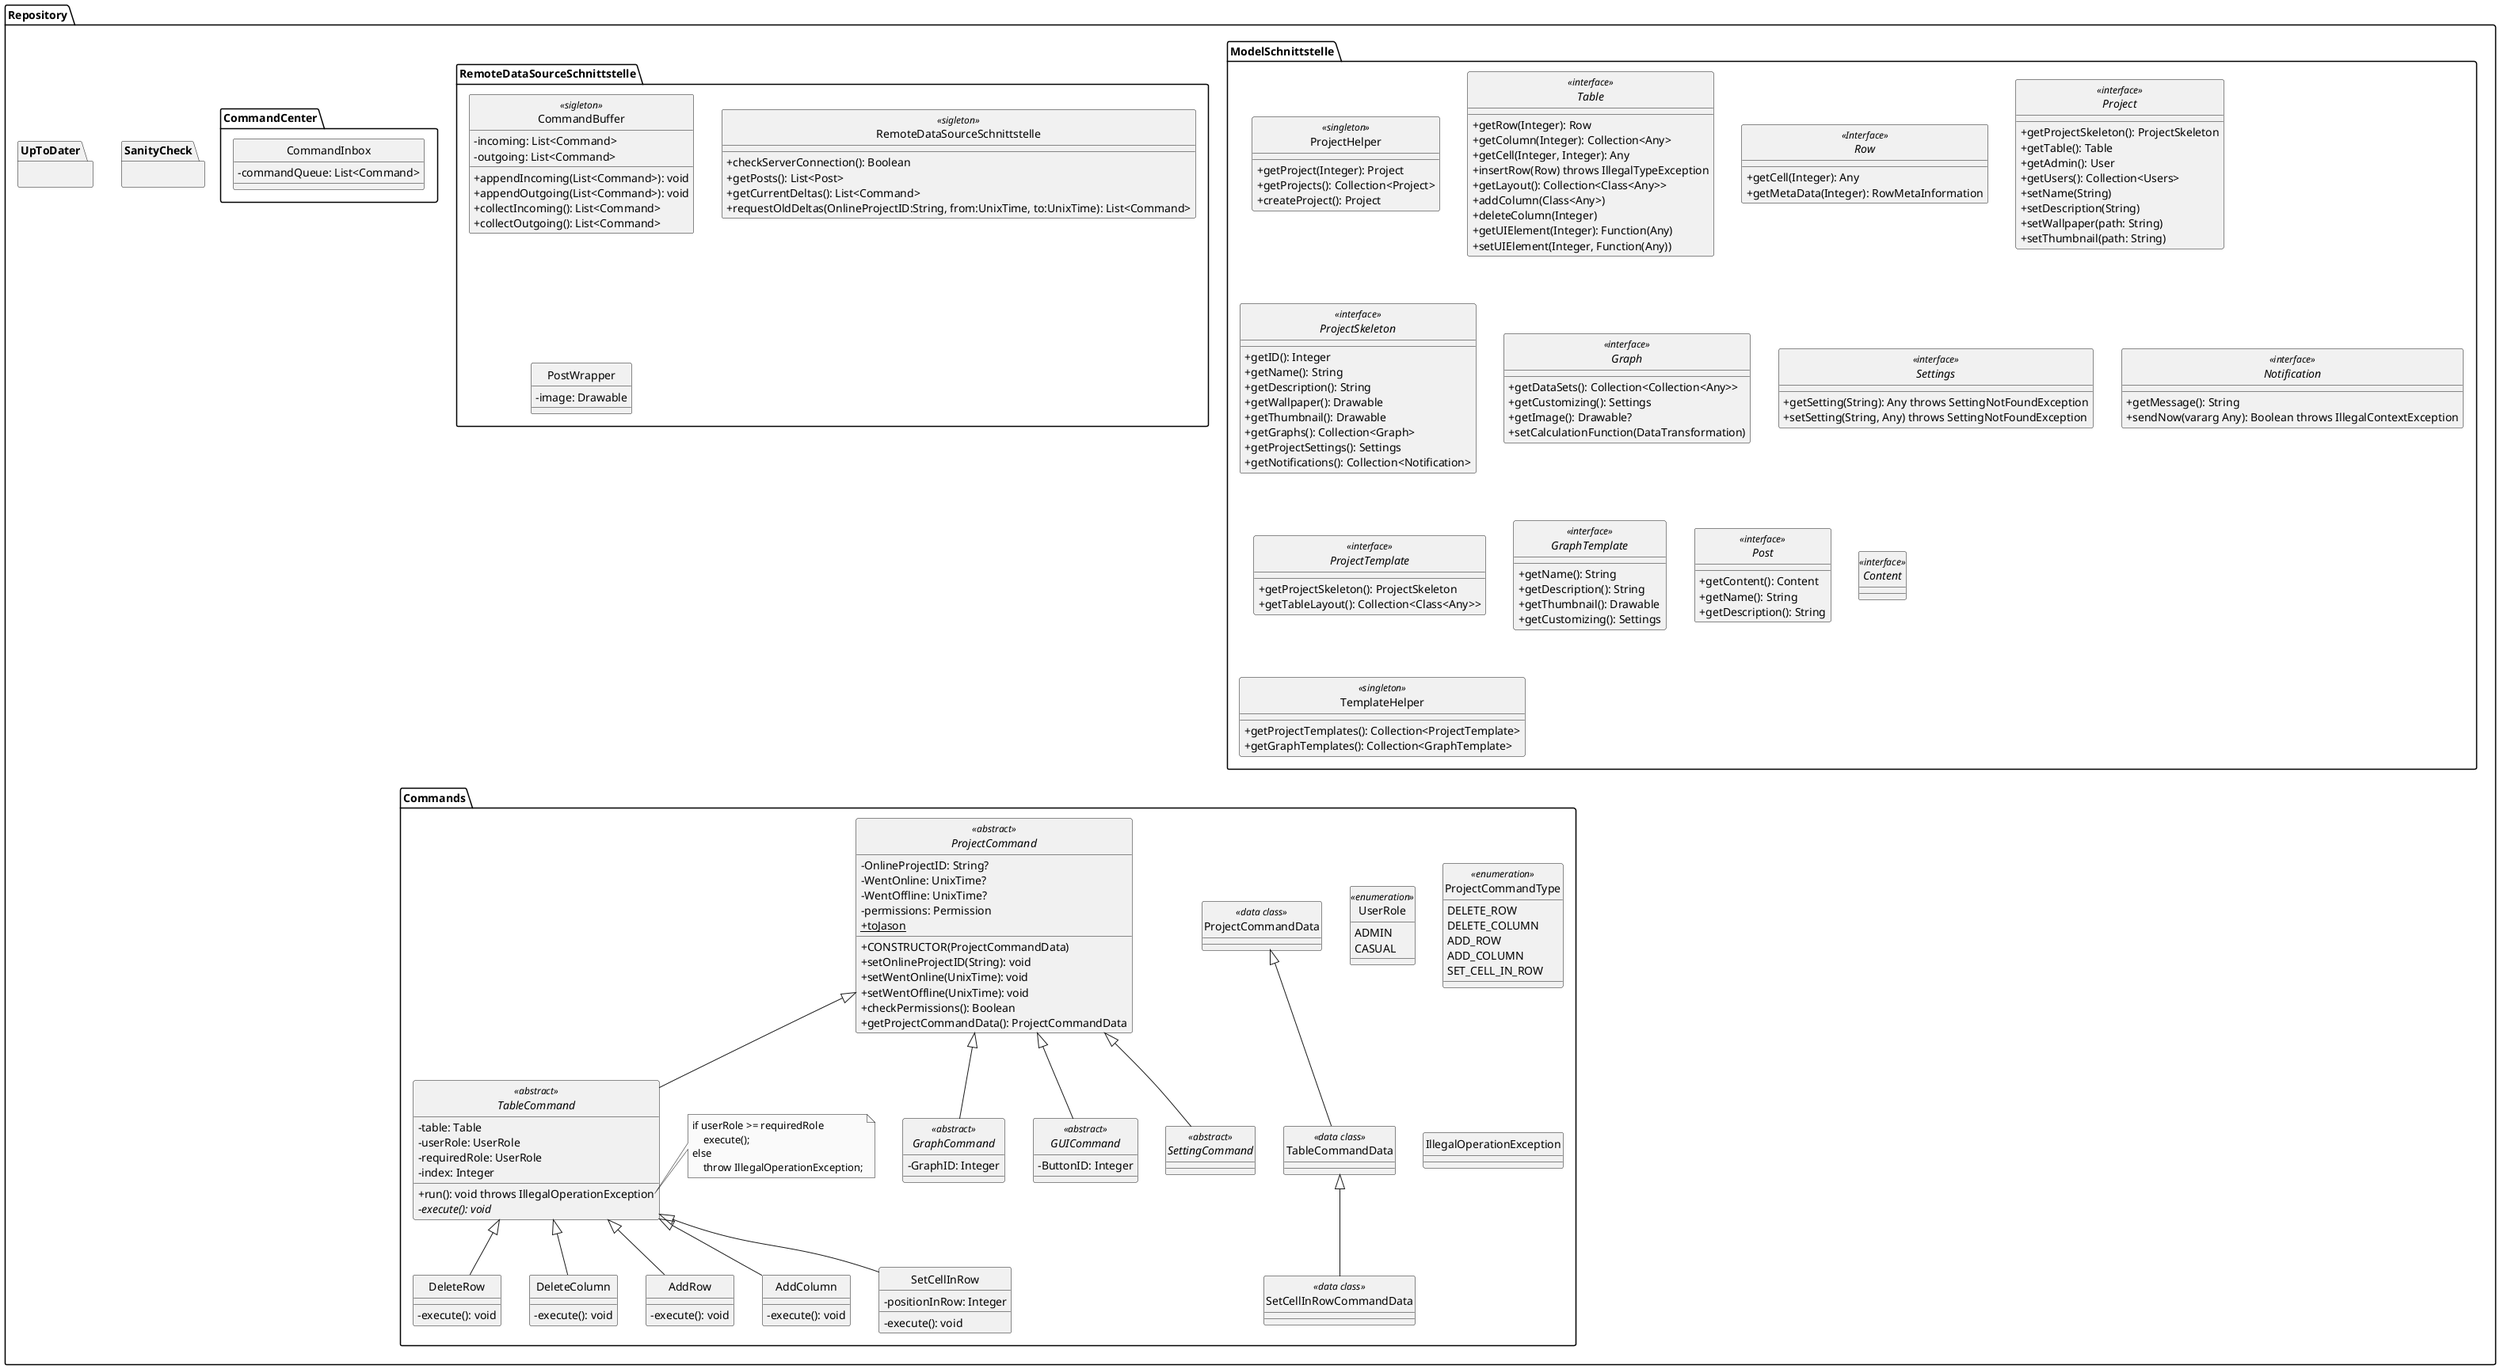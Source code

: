 @startuml

skinparam monochrome true
skinparam shadowing false
skinparam genericDisplay old
skinparam classAttributeIconSize 0
hide circle


package Repository {
    package ModelSchnittstelle {
      class ProjectHelper <<singleton>> {
        +getProject(Integer): Project
        +getProjects(): Collection<Project>
        +createProject(): Project
      }

      interface Table <<interface>> {
        +getRow(Integer): Row
        +getColumn(Integer): Collection<Any>
        +getCell(Integer, Integer): Any
        +insertRow(Row) throws IllegalTypeException
        +getLayout(): Collection<Class<Any>>
        +addColumn(Class<Any>)
        +deleteColumn(Integer)
        'This is something I am not sure about. How do our InputElements look like?
        +getUIElement(Integer): Function(Any)
        +setUIElement(Integer, Function(Any))
      }

      interface Row <<Interface>> {
        +getCell(Integer): Any
        +getMetaData(Integer): RowMetaInformation
      }

      interface Project <<interface>> {
        +getProjectSkeleton(): ProjectSkeleton
        +getTable(): Table
        +getAdmin(): User
        +getUsers(): Collection<Users>
        +setName(String)
        +setDescription(String)
        +setWallpaper(path: String)
        +setThumbnail(path: String)
      }

      interface ProjectSkeleton <<interface>> {
        +getID(): Integer
        +getName(): String
        +getDescription(): String
        +getWallpaper(): Drawable
        +getThumbnail(): Drawable
        +getGraphs(): Collection<Graph>
        +getProjectSettings(): Settings
        +getNotifications(): Collection<Notification>
      }

      interface Graph <<interface>> {
        'Does this always recompute the DataSets? If not how does it decide when to recompute?
        +getDataSets(): Collection<Collection<Any>>
        +getCustomizing(): Settings
        +getImage(): Drawable?
        +setCalculationFunction(DataTransformation)
      }

      interface Settings <<interface>> {
        +getSetting(String): Any throws SettingNotFoundException
        +setSetting(String, Any) throws SettingNotFoundException
      }

      interface Notification <<interface>> {
        +getMessage(): String
        +sendNow(vararg Any): Boolean throws IllegalContextException
      }

      'This is kind of the same as a project without Data. However, a project really isn't
      'a subtype of ProjectTemplate. How do we want to do this? Do we know any Patterns that
      'fit this problem?
      interface ProjectTemplate <<interface>> {
        +getProjectSkeleton(): ProjectSkeleton
        +getTableLayout(): Collection<Class<Any>>
      }

      interface GraphTemplate <<interface>> {
        +getName(): String
        +getDescription(): String
        +getThumbnail(): Drawable
        +getCustomizing(): Settings

      }

      interface Post <<interface>> {
        +getContent(): Content
        +getName(): String
        +getDescription(): String
      }

      interface Content <<interface>> {

      }
      '-von Anton definiert------------------------------------------------------------------------------'
      class TemplateHelper <<singleton>> {
                  +getProjectTemplates(): Collection<ProjectTemplate>
                  +getGraphTemplates(): Collection<GraphTemplate>
                }
    }
'=================================================================================================='
  package SanityCheck {

  }
'=================================================================================================='
  package UpToDater {
        'Wenn ich einmal länger als 72h am Stück offline war merke ich mir diese Intervalle
        'dann Frage ich jemanden auf dem Server an, der in diesen 72h keine Blindspots hat
  }
'=================================================================================================='
package RemoteDataSourceSchnittstelle {
    class CommandBuffer <<sigleton>> {
    -incoming: List<Command>
    -outgoing: List<Command>

    +appendIncoming(List<Command>): void
    +appendOutgoing(List<Command>): void
    +collectIncoming(): List<Command>
    +collectOutgoing(): List<Command>
    }
    class RemoteDataSourceSchnittstelle <<sigleton>> {

    'Gibt an ob zum Zeitpukt des Methodenaufrufs eine Serververbindung aufgabaut werden konnte
    +checkServerConnection(): Boolean
    +getPosts(): List<Post>
    'gibt alle aktuellen Deltas der Projekte an denen Nutzender teilnimmt
    +getCurrentDeltas(): List<Command>
    'Fragt Deltas von einem Online Project an, die in einem bestimmten Zeitraum erstellt wurden
    +requestOldDeltas(OnlineProjectID:String, from:UnixTime, to:UnixTime): List<Command>
    }
    class PostWrapper {
        -image: Drawable
        }
    }
'=================================================================================================='
  package Commands {

    enum UserRole <<enumeration>> {
        ADMIN
        CASUAL
    }

    enum ProjectCommandType <<enumeration>>{
    DELETE_ROW
    DELETE_COLUMN
    ADD_ROW
    ADD_COLUMN
    SET_CELL_IN_ROW
    }

    class ProjectCommandData <<data class>>{
    }

    class TableCommandData <<data class>>{
    }
    class SetCellInRowCommandData <<data class>>{
    }

    class IllegalOperationException {
    }

    abstract class ProjectCommand <<abstract>> {
    -OnlineProjectID: String?
    -WentOnline: UnixTime?
    -WentOffline: UnixTime?
    'Wäre gut, wenn Merlin du diese Zeiten von Antonia mitgeteilt  bekommst und sie mir dann hier mitgeben kannst
    -permissions: Permission
    +{static}toJason

    +CONSTRUCTOR(ProjectCommandData)
    +setOnlineProjectID(String): void
    +setWentOnline(UnixTime): void
    +setWentOffline(UnixTime): void
    +checkPermissions(): Boolean
    +getProjectCommandData(): ProjectCommandData
    }

    abstract class TableCommand <<abstract>> {
                -table: Table
                -userRole: UserRole
                -requiredRole: UserRole
                -index: Integer

                +run(): void throws IllegalOperationException
                {abstract} -execute(): void
        }
    class DeleteRow {
        -execute(): void
    }
    class DeleteColumn {
        -execute(): void
    }
    class AddRow {
        -execute(): void
    }
    class AddColumn {
        -execute(): void
    }
    class SetCellInRow {
        -positionInRow: Integer
        -execute(): void
    }
    abstract class GraphCommand <<abstract>> {
    -GraphID: Integer
    }
    abstract class GUICommand <<abstract>> {
    -ButtonID: Integer
    }
    abstract class SettingCommand <<abstract>> {
    }

    note right of TableCommand::run
    if userRole >= requiredRole
        execute();
    else
        throw IllegalOperationException;
    end note
    ProjectCommand<|-- TableCommand
    ProjectCommand<|-- GraphCommand
    ProjectCommand<|-- GUICommand
    ProjectCommand<|-- SettingCommand
    TableCommand <|-- DeleteRow
    TableCommand <|-- DeleteColumn
    TableCommand <|-- AddRow
    TableCommand <|-- AddColumn
    TableCommand <|-- SetCellInRow

    ProjectCommandData<|-- TableCommandData
    TableCommandData <|-- SetCellInRowCommandData
  }
  package CommandCenter {
    class CommandInbox {
        -commandQueue: List<Command>
    }
  }

}

@enduml